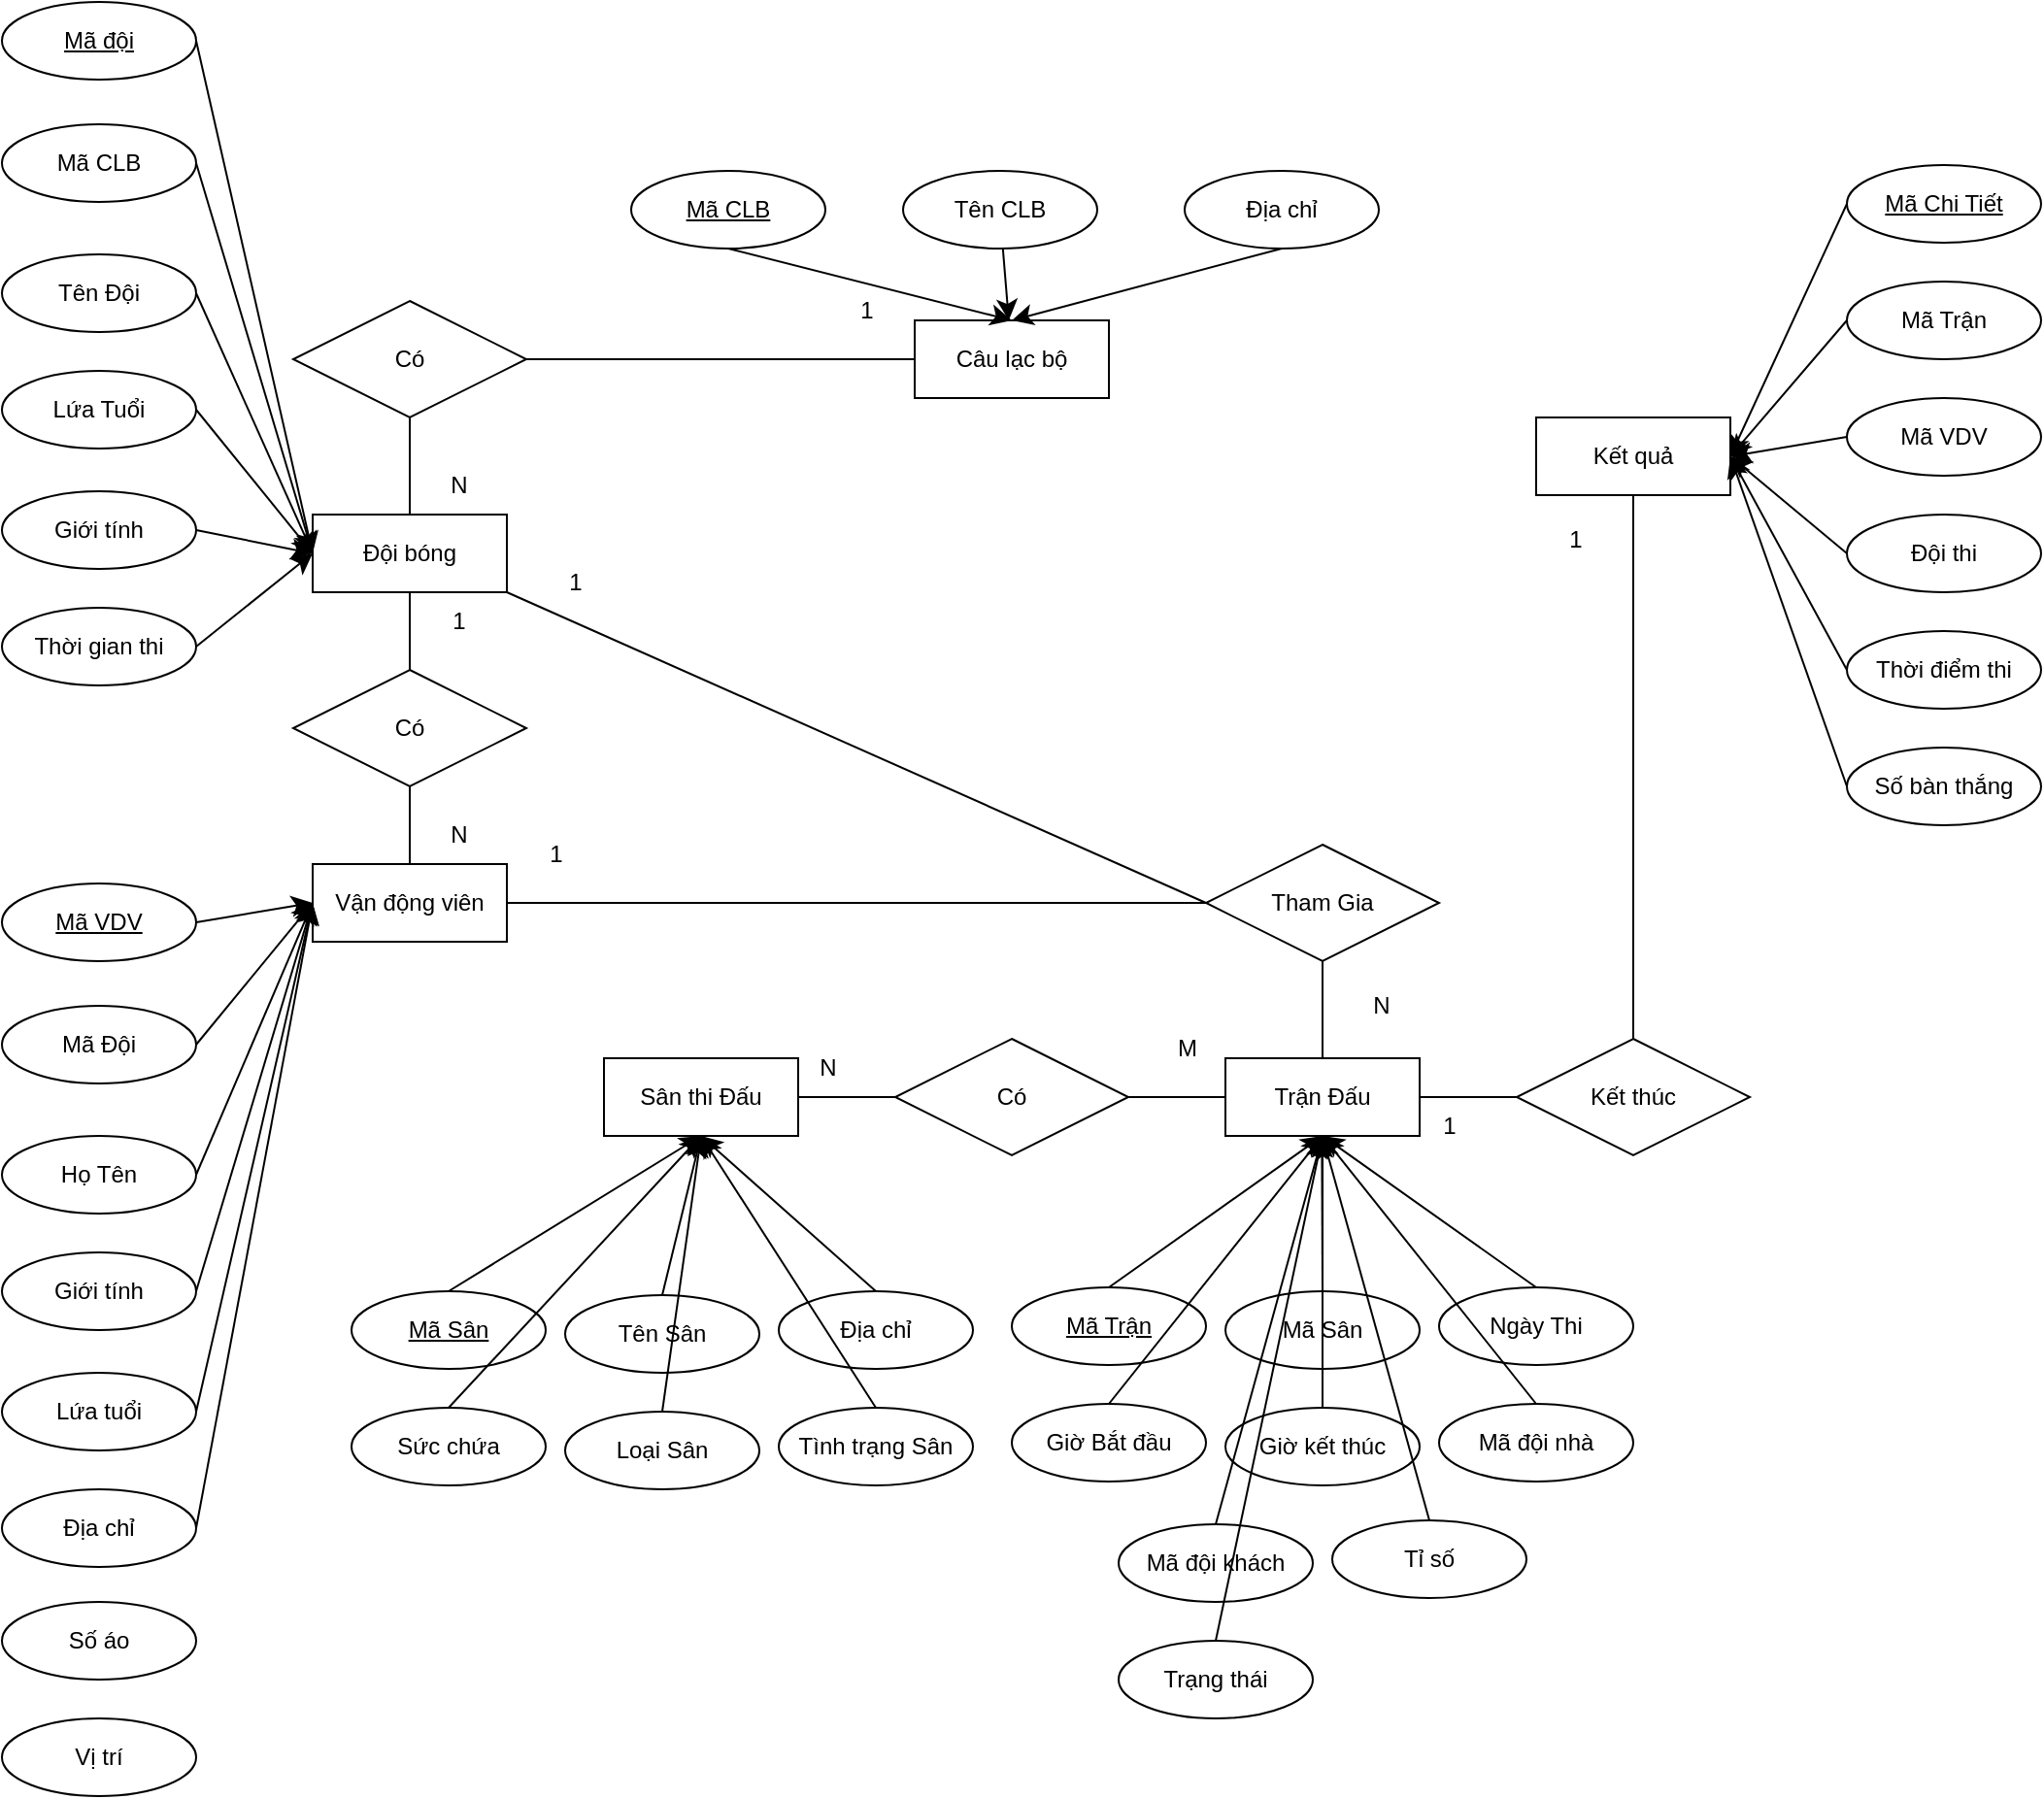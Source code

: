 <mxfile version="26.2.9">
  <diagram name="Page-1" id="LJMIocnOtJOFXcC34Mre">
    <mxGraphModel dx="1337" dy="1654" grid="1" gridSize="10" guides="1" tooltips="1" connect="1" arrows="1" fold="1" page="1" pageScale="1" pageWidth="850" pageHeight="1100" math="0" shadow="0">
      <root>
        <mxCell id="0" />
        <mxCell id="1" parent="0" />
        <mxCell id="Qqn3T_knoZ8Ydlienqm9-2" value="Câu lạc bộ" style="whiteSpace=wrap;html=1;align=center;" parent="1" vertex="1">
          <mxGeometry x="340" y="100" width="100" height="40" as="geometry" />
        </mxCell>
        <mxCell id="Qqn3T_knoZ8Ydlienqm9-3" value="Đội bóng" style="whiteSpace=wrap;html=1;align=center;" parent="1" vertex="1">
          <mxGeometry x="30" y="200" width="100" height="40" as="geometry" />
        </mxCell>
        <mxCell id="Qqn3T_knoZ8Ydlienqm9-4" value="Vận động viên" style="whiteSpace=wrap;html=1;align=center;" parent="1" vertex="1">
          <mxGeometry x="30" y="380" width="100" height="40" as="geometry" />
        </mxCell>
        <mxCell id="Qqn3T_knoZ8Ydlienqm9-5" value="Sân thi Đấu" style="whiteSpace=wrap;html=1;align=center;" parent="1" vertex="1">
          <mxGeometry x="180" y="480" width="100" height="40" as="geometry" />
        </mxCell>
        <mxCell id="Qqn3T_knoZ8Ydlienqm9-6" value="Trận Đấu" style="whiteSpace=wrap;html=1;align=center;" parent="1" vertex="1">
          <mxGeometry x="500" y="480" width="100" height="40" as="geometry" />
        </mxCell>
        <mxCell id="Qqn3T_knoZ8Ydlienqm9-7" value="Kết quả" style="whiteSpace=wrap;html=1;align=center;" parent="1" vertex="1">
          <mxGeometry x="660" y="150" width="100" height="40" as="geometry" />
        </mxCell>
        <mxCell id="Qqn3T_knoZ8Ydlienqm9-10" value="Có" style="shape=rhombus;perimeter=rhombusPerimeter;whiteSpace=wrap;html=1;align=center;" parent="1" vertex="1">
          <mxGeometry x="20" y="90" width="120" height="60" as="geometry" />
        </mxCell>
        <mxCell id="Qqn3T_knoZ8Ydlienqm9-11" value="Có" style="shape=rhombus;perimeter=rhombusPerimeter;whiteSpace=wrap;html=1;align=center;" parent="1" vertex="1">
          <mxGeometry x="20" y="280" width="120" height="60" as="geometry" />
        </mxCell>
        <mxCell id="Qqn3T_knoZ8Ydlienqm9-12" value="Có" style="shape=rhombus;perimeter=rhombusPerimeter;whiteSpace=wrap;html=1;align=center;" parent="1" vertex="1">
          <mxGeometry x="330" y="470" width="120" height="60" as="geometry" />
        </mxCell>
        <mxCell id="Qqn3T_knoZ8Ydlienqm9-13" value="Tham Gia" style="shape=rhombus;perimeter=rhombusPerimeter;whiteSpace=wrap;html=1;align=center;" parent="1" vertex="1">
          <mxGeometry x="490" y="370" width="120" height="60" as="geometry" />
        </mxCell>
        <mxCell id="Qqn3T_knoZ8Ydlienqm9-14" value="Kết thúc" style="shape=rhombus;perimeter=rhombusPerimeter;whiteSpace=wrap;html=1;align=center;" parent="1" vertex="1">
          <mxGeometry x="650" y="470" width="120" height="60" as="geometry" />
        </mxCell>
        <mxCell id="Qqn3T_knoZ8Ydlienqm9-15" value="" style="endArrow=none;html=1;rounded=0;exitX=1;exitY=0.5;exitDx=0;exitDy=0;entryX=0;entryY=0.5;entryDx=0;entryDy=0;" parent="1" source="Qqn3T_knoZ8Ydlienqm9-10" target="Qqn3T_knoZ8Ydlienqm9-2" edge="1">
          <mxGeometry relative="1" as="geometry">
            <mxPoint x="460" y="320" as="sourcePoint" />
            <mxPoint x="620" y="320" as="targetPoint" />
          </mxGeometry>
        </mxCell>
        <mxCell id="Qqn3T_knoZ8Ydlienqm9-16" value="1" style="text;html=1;align=center;verticalAlign=middle;resizable=0;points=[];autosize=1;strokeColor=none;fillColor=none;" parent="1" vertex="1">
          <mxGeometry x="300" y="80" width="30" height="30" as="geometry" />
        </mxCell>
        <mxCell id="Qqn3T_knoZ8Ydlienqm9-17" value="" style="endArrow=none;html=1;rounded=0;exitX=0.5;exitY=1;exitDx=0;exitDy=0;entryX=0.5;entryY=0;entryDx=0;entryDy=0;" parent="1" source="Qqn3T_knoZ8Ydlienqm9-10" target="Qqn3T_knoZ8Ydlienqm9-3" edge="1">
          <mxGeometry relative="1" as="geometry">
            <mxPoint x="470" y="370" as="sourcePoint" />
            <mxPoint x="630" y="370" as="targetPoint" />
          </mxGeometry>
        </mxCell>
        <mxCell id="Qqn3T_knoZ8Ydlienqm9-18" value="N" style="text;html=1;align=center;verticalAlign=middle;resizable=0;points=[];autosize=1;strokeColor=none;fillColor=none;" parent="1" vertex="1">
          <mxGeometry x="90" y="170" width="30" height="30" as="geometry" />
        </mxCell>
        <mxCell id="Qqn3T_knoZ8Ydlienqm9-19" value="" style="endArrow=none;html=1;rounded=0;exitX=0.5;exitY=1;exitDx=0;exitDy=0;" parent="1" source="Qqn3T_knoZ8Ydlienqm9-3" target="Qqn3T_knoZ8Ydlienqm9-11" edge="1">
          <mxGeometry relative="1" as="geometry">
            <mxPoint x="470" y="370" as="sourcePoint" />
            <mxPoint x="630" y="370" as="targetPoint" />
          </mxGeometry>
        </mxCell>
        <mxCell id="Qqn3T_knoZ8Ydlienqm9-20" value="1" style="text;html=1;align=center;verticalAlign=middle;resizable=0;points=[];autosize=1;strokeColor=none;fillColor=none;" parent="1" vertex="1">
          <mxGeometry x="90" y="240" width="30" height="30" as="geometry" />
        </mxCell>
        <mxCell id="Qqn3T_knoZ8Ydlienqm9-22" value="" style="endArrow=none;html=1;rounded=0;exitX=0.5;exitY=1;exitDx=0;exitDy=0;entryX=0.5;entryY=0;entryDx=0;entryDy=0;" parent="1" source="Qqn3T_knoZ8Ydlienqm9-11" target="Qqn3T_knoZ8Ydlienqm9-4" edge="1">
          <mxGeometry relative="1" as="geometry">
            <mxPoint x="470" y="370" as="sourcePoint" />
            <mxPoint x="630" y="370" as="targetPoint" />
          </mxGeometry>
        </mxCell>
        <mxCell id="Qqn3T_knoZ8Ydlienqm9-23" value="N" style="text;html=1;align=center;verticalAlign=middle;resizable=0;points=[];autosize=1;strokeColor=none;fillColor=none;" parent="1" vertex="1">
          <mxGeometry x="90" y="350" width="30" height="30" as="geometry" />
        </mxCell>
        <mxCell id="Qqn3T_knoZ8Ydlienqm9-24" value="" style="endArrow=none;html=1;rounded=0;exitX=1;exitY=0.5;exitDx=0;exitDy=0;entryX=0;entryY=0.5;entryDx=0;entryDy=0;" parent="1" source="Qqn3T_knoZ8Ydlienqm9-5" target="Qqn3T_knoZ8Ydlienqm9-12" edge="1">
          <mxGeometry relative="1" as="geometry">
            <mxPoint x="460" y="320" as="sourcePoint" />
            <mxPoint x="620" y="320" as="targetPoint" />
          </mxGeometry>
        </mxCell>
        <mxCell id="Qqn3T_knoZ8Ydlienqm9-25" value="N" style="text;html=1;align=center;verticalAlign=middle;resizable=0;points=[];autosize=1;strokeColor=none;fillColor=none;" parent="1" vertex="1">
          <mxGeometry x="280" y="470" width="30" height="30" as="geometry" />
        </mxCell>
        <mxCell id="Qqn3T_knoZ8Ydlienqm9-26" value="" style="endArrow=none;html=1;rounded=0;exitX=1;exitY=0.5;exitDx=0;exitDy=0;entryX=0;entryY=0.5;entryDx=0;entryDy=0;" parent="1" source="Qqn3T_knoZ8Ydlienqm9-12" target="Qqn3T_knoZ8Ydlienqm9-6" edge="1">
          <mxGeometry relative="1" as="geometry">
            <mxPoint x="460" y="320" as="sourcePoint" />
            <mxPoint x="620" y="320" as="targetPoint" />
          </mxGeometry>
        </mxCell>
        <mxCell id="Qqn3T_knoZ8Ydlienqm9-27" value="M" style="text;html=1;align=center;verticalAlign=middle;resizable=0;points=[];autosize=1;strokeColor=none;fillColor=none;" parent="1" vertex="1">
          <mxGeometry x="465" y="460" width="30" height="30" as="geometry" />
        </mxCell>
        <mxCell id="Qqn3T_knoZ8Ydlienqm9-28" value="" style="endArrow=none;html=1;rounded=0;exitX=1;exitY=0.5;exitDx=0;exitDy=0;entryX=0;entryY=0.5;entryDx=0;entryDy=0;" parent="1" source="Qqn3T_knoZ8Ydlienqm9-6" target="Qqn3T_knoZ8Ydlienqm9-14" edge="1">
          <mxGeometry relative="1" as="geometry">
            <mxPoint x="510" y="320" as="sourcePoint" />
            <mxPoint x="670" y="320" as="targetPoint" />
          </mxGeometry>
        </mxCell>
        <mxCell id="Qqn3T_knoZ8Ydlienqm9-29" value="" style="endArrow=none;html=1;rounded=0;exitX=0.5;exitY=1;exitDx=0;exitDy=0;" parent="1" source="Qqn3T_knoZ8Ydlienqm9-7" target="Qqn3T_knoZ8Ydlienqm9-14" edge="1">
          <mxGeometry relative="1" as="geometry">
            <mxPoint x="510" y="320" as="sourcePoint" />
            <mxPoint x="670" y="320" as="targetPoint" />
          </mxGeometry>
        </mxCell>
        <mxCell id="Qqn3T_knoZ8Ydlienqm9-30" value="1" style="text;html=1;align=center;verticalAlign=middle;resizable=0;points=[];autosize=1;strokeColor=none;fillColor=none;" parent="1" vertex="1">
          <mxGeometry x="600" y="500" width="30" height="30" as="geometry" />
        </mxCell>
        <mxCell id="Qqn3T_knoZ8Ydlienqm9-31" value="1" style="text;html=1;align=center;verticalAlign=middle;resizable=0;points=[];autosize=1;strokeColor=none;fillColor=none;" parent="1" vertex="1">
          <mxGeometry x="665" y="198" width="30" height="30" as="geometry" />
        </mxCell>
        <mxCell id="Qqn3T_knoZ8Ydlienqm9-32" value="" style="endArrow=none;html=1;rounded=0;exitX=1;exitY=0.5;exitDx=0;exitDy=0;entryX=0;entryY=0.5;entryDx=0;entryDy=0;" parent="1" source="Qqn3T_knoZ8Ydlienqm9-4" target="Qqn3T_knoZ8Ydlienqm9-13" edge="1">
          <mxGeometry relative="1" as="geometry">
            <mxPoint x="360" y="160" as="sourcePoint" />
            <mxPoint x="520" y="160" as="targetPoint" />
          </mxGeometry>
        </mxCell>
        <mxCell id="Qqn3T_knoZ8Ydlienqm9-34" value="1" style="text;html=1;align=center;verticalAlign=middle;resizable=0;points=[];autosize=1;strokeColor=none;fillColor=none;" parent="1" vertex="1">
          <mxGeometry x="140" y="360" width="30" height="30" as="geometry" />
        </mxCell>
        <mxCell id="Qqn3T_knoZ8Ydlienqm9-35" value="" style="endArrow=none;html=1;rounded=0;exitX=0.5;exitY=1;exitDx=0;exitDy=0;entryX=0.5;entryY=0;entryDx=0;entryDy=0;" parent="1" source="Qqn3T_knoZ8Ydlienqm9-13" target="Qqn3T_knoZ8Ydlienqm9-6" edge="1">
          <mxGeometry relative="1" as="geometry">
            <mxPoint x="360" y="160" as="sourcePoint" />
            <mxPoint x="520" y="160" as="targetPoint" />
          </mxGeometry>
        </mxCell>
        <mxCell id="Qqn3T_knoZ8Ydlienqm9-37" value="N" style="text;html=1;align=center;verticalAlign=middle;resizable=0;points=[];autosize=1;strokeColor=none;fillColor=none;" parent="1" vertex="1">
          <mxGeometry x="565" y="438" width="30" height="30" as="geometry" />
        </mxCell>
        <mxCell id="Qqn3T_knoZ8Ydlienqm9-38" value="" style="endArrow=none;html=1;rounded=0;exitX=1;exitY=1;exitDx=0;exitDy=0;entryX=0;entryY=0.5;entryDx=0;entryDy=0;" parent="1" source="Qqn3T_knoZ8Ydlienqm9-3" target="Qqn3T_knoZ8Ydlienqm9-13" edge="1">
          <mxGeometry relative="1" as="geometry">
            <mxPoint x="360" y="310" as="sourcePoint" />
            <mxPoint x="520" y="310" as="targetPoint" />
          </mxGeometry>
        </mxCell>
        <mxCell id="Qqn3T_knoZ8Ydlienqm9-39" value="1" style="text;html=1;align=center;verticalAlign=middle;resizable=0;points=[];autosize=1;strokeColor=none;fillColor=none;" parent="1" vertex="1">
          <mxGeometry x="150" y="220" width="30" height="30" as="geometry" />
        </mxCell>
        <mxCell id="elkfzXepQZMupCXeGVAJ-6" style="edgeStyle=none;curved=1;rounded=0;orthogonalLoop=1;jettySize=auto;html=1;exitX=0.5;exitY=1;exitDx=0;exitDy=0;entryX=0.5;entryY=0;entryDx=0;entryDy=0;fontSize=12;startSize=8;endSize=8;" edge="1" parent="1" source="elkfzXepQZMupCXeGVAJ-1" target="Qqn3T_knoZ8Ydlienqm9-2">
          <mxGeometry relative="1" as="geometry" />
        </mxCell>
        <mxCell id="elkfzXepQZMupCXeGVAJ-1" value="&lt;u&gt;Mã CLB&lt;/u&gt;" style="ellipse;whiteSpace=wrap;html=1;align=center;" vertex="1" parent="1">
          <mxGeometry x="194" y="23" width="100" height="40" as="geometry" />
        </mxCell>
        <mxCell id="elkfzXepQZMupCXeGVAJ-7" style="edgeStyle=none;curved=1;rounded=0;orthogonalLoop=1;jettySize=auto;html=1;fontSize=12;startSize=8;endSize=8;" edge="1" parent="1" source="elkfzXepQZMupCXeGVAJ-2" target="Qqn3T_knoZ8Ydlienqm9-2">
          <mxGeometry relative="1" as="geometry" />
        </mxCell>
        <mxCell id="elkfzXepQZMupCXeGVAJ-2" value="Tên CLB" style="ellipse;whiteSpace=wrap;html=1;align=center;" vertex="1" parent="1">
          <mxGeometry x="334" y="23" width="100" height="40" as="geometry" />
        </mxCell>
        <mxCell id="elkfzXepQZMupCXeGVAJ-10" style="edgeStyle=none;curved=1;rounded=0;orthogonalLoop=1;jettySize=auto;html=1;exitX=0.5;exitY=1;exitDx=0;exitDy=0;entryX=0.5;entryY=0;entryDx=0;entryDy=0;fontSize=12;startSize=8;endSize=8;" edge="1" parent="1" source="elkfzXepQZMupCXeGVAJ-3" target="Qqn3T_knoZ8Ydlienqm9-2">
          <mxGeometry relative="1" as="geometry" />
        </mxCell>
        <mxCell id="elkfzXepQZMupCXeGVAJ-3" value="Địa chỉ" style="ellipse;whiteSpace=wrap;html=1;align=center;" vertex="1" parent="1">
          <mxGeometry x="479" y="23" width="100" height="40" as="geometry" />
        </mxCell>
        <mxCell id="elkfzXepQZMupCXeGVAJ-18" style="edgeStyle=none;curved=1;rounded=0;orthogonalLoop=1;jettySize=auto;html=1;exitX=1;exitY=0.5;exitDx=0;exitDy=0;fontSize=12;startSize=8;endSize=8;" edge="1" parent="1" source="elkfzXepQZMupCXeGVAJ-11">
          <mxGeometry relative="1" as="geometry">
            <mxPoint x="30" y="220" as="targetPoint" />
          </mxGeometry>
        </mxCell>
        <mxCell id="elkfzXepQZMupCXeGVAJ-11" value="Mã CLB" style="ellipse;whiteSpace=wrap;html=1;align=center;" vertex="1" parent="1">
          <mxGeometry x="-130" y="-1" width="100" height="40" as="geometry" />
        </mxCell>
        <mxCell id="elkfzXepQZMupCXeGVAJ-17" style="edgeStyle=none;curved=1;rounded=0;orthogonalLoop=1;jettySize=auto;html=1;exitX=1;exitY=0.5;exitDx=0;exitDy=0;entryX=0;entryY=0.5;entryDx=0;entryDy=0;fontSize=12;startSize=8;endSize=8;" edge="1" parent="1" source="elkfzXepQZMupCXeGVAJ-12" target="Qqn3T_knoZ8Ydlienqm9-3">
          <mxGeometry relative="1" as="geometry" />
        </mxCell>
        <mxCell id="elkfzXepQZMupCXeGVAJ-12" value="Mã đội" style="ellipse;whiteSpace=wrap;html=1;align=center;fontStyle=4;" vertex="1" parent="1">
          <mxGeometry x="-130" y="-64" width="100" height="40" as="geometry" />
        </mxCell>
        <mxCell id="elkfzXepQZMupCXeGVAJ-19" style="edgeStyle=none;curved=1;rounded=0;orthogonalLoop=1;jettySize=auto;html=1;exitX=1;exitY=0.5;exitDx=0;exitDy=0;fontSize=12;startSize=8;endSize=8;" edge="1" parent="1" source="elkfzXepQZMupCXeGVAJ-13">
          <mxGeometry relative="1" as="geometry">
            <mxPoint x="30" y="220" as="targetPoint" />
          </mxGeometry>
        </mxCell>
        <mxCell id="elkfzXepQZMupCXeGVAJ-13" value="Tên Đội" style="ellipse;whiteSpace=wrap;html=1;align=center;" vertex="1" parent="1">
          <mxGeometry x="-130" y="66" width="100" height="40" as="geometry" />
        </mxCell>
        <mxCell id="elkfzXepQZMupCXeGVAJ-20" style="edgeStyle=none;curved=1;rounded=0;orthogonalLoop=1;jettySize=auto;html=1;exitX=1;exitY=0.5;exitDx=0;exitDy=0;fontSize=12;startSize=8;endSize=8;" edge="1" parent="1" source="elkfzXepQZMupCXeGVAJ-14">
          <mxGeometry relative="1" as="geometry">
            <mxPoint x="30" y="220" as="targetPoint" />
          </mxGeometry>
        </mxCell>
        <mxCell id="elkfzXepQZMupCXeGVAJ-14" value="Lứa Tuổi" style="ellipse;whiteSpace=wrap;html=1;align=center;" vertex="1" parent="1">
          <mxGeometry x="-130" y="126" width="100" height="40" as="geometry" />
        </mxCell>
        <mxCell id="elkfzXepQZMupCXeGVAJ-21" style="edgeStyle=none;curved=1;rounded=0;orthogonalLoop=1;jettySize=auto;html=1;exitX=1;exitY=0.5;exitDx=0;exitDy=0;fontSize=12;startSize=8;endSize=8;" edge="1" parent="1" source="elkfzXepQZMupCXeGVAJ-15">
          <mxGeometry relative="1" as="geometry">
            <mxPoint x="30" y="220" as="targetPoint" />
          </mxGeometry>
        </mxCell>
        <mxCell id="elkfzXepQZMupCXeGVAJ-15" value="Giới tính" style="ellipse;whiteSpace=wrap;html=1;align=center;" vertex="1" parent="1">
          <mxGeometry x="-130" y="188" width="100" height="40" as="geometry" />
        </mxCell>
        <mxCell id="elkfzXepQZMupCXeGVAJ-22" style="edgeStyle=none;curved=1;rounded=0;orthogonalLoop=1;jettySize=auto;html=1;exitX=1;exitY=0.5;exitDx=0;exitDy=0;fontSize=12;startSize=8;endSize=8;" edge="1" parent="1" source="elkfzXepQZMupCXeGVAJ-16">
          <mxGeometry relative="1" as="geometry">
            <mxPoint x="30" y="220" as="targetPoint" />
          </mxGeometry>
        </mxCell>
        <mxCell id="elkfzXepQZMupCXeGVAJ-16" value="Thời gian thi" style="ellipse;whiteSpace=wrap;html=1;align=center;" vertex="1" parent="1">
          <mxGeometry x="-130" y="248" width="100" height="40" as="geometry" />
        </mxCell>
        <mxCell id="elkfzXepQZMupCXeGVAJ-32" style="edgeStyle=none;curved=1;rounded=0;orthogonalLoop=1;jettySize=auto;html=1;exitX=1;exitY=0.5;exitDx=0;exitDy=0;fontSize=12;startSize=8;endSize=8;" edge="1" parent="1" source="elkfzXepQZMupCXeGVAJ-23">
          <mxGeometry relative="1" as="geometry">
            <mxPoint x="30" y="400" as="targetPoint" />
          </mxGeometry>
        </mxCell>
        <mxCell id="elkfzXepQZMupCXeGVAJ-23" value="Mã Đội" style="ellipse;whiteSpace=wrap;html=1;align=center;" vertex="1" parent="1">
          <mxGeometry x="-130" y="453" width="100" height="40" as="geometry" />
        </mxCell>
        <mxCell id="elkfzXepQZMupCXeGVAJ-31" style="edgeStyle=none;curved=1;rounded=0;orthogonalLoop=1;jettySize=auto;html=1;exitX=1;exitY=0.5;exitDx=0;exitDy=0;entryX=0;entryY=0.5;entryDx=0;entryDy=0;fontSize=12;startSize=8;endSize=8;" edge="1" parent="1" source="elkfzXepQZMupCXeGVAJ-24" target="Qqn3T_knoZ8Ydlienqm9-4">
          <mxGeometry relative="1" as="geometry" />
        </mxCell>
        <mxCell id="elkfzXepQZMupCXeGVAJ-24" value="Mã VDV" style="ellipse;whiteSpace=wrap;html=1;align=center;fontStyle=4;" vertex="1" parent="1">
          <mxGeometry x="-130" y="390" width="100" height="40" as="geometry" />
        </mxCell>
        <mxCell id="elkfzXepQZMupCXeGVAJ-33" style="edgeStyle=none;curved=1;rounded=0;orthogonalLoop=1;jettySize=auto;html=1;exitX=1;exitY=0.5;exitDx=0;exitDy=0;entryX=0;entryY=0.5;entryDx=0;entryDy=0;fontSize=12;startSize=8;endSize=8;" edge="1" parent="1" source="elkfzXepQZMupCXeGVAJ-25" target="Qqn3T_knoZ8Ydlienqm9-4">
          <mxGeometry relative="1" as="geometry" />
        </mxCell>
        <mxCell id="elkfzXepQZMupCXeGVAJ-25" value="Họ Tên" style="ellipse;whiteSpace=wrap;html=1;align=center;" vertex="1" parent="1">
          <mxGeometry x="-130" y="520" width="100" height="40" as="geometry" />
        </mxCell>
        <mxCell id="elkfzXepQZMupCXeGVAJ-34" style="edgeStyle=none;curved=1;rounded=0;orthogonalLoop=1;jettySize=auto;html=1;exitX=1;exitY=0.5;exitDx=0;exitDy=0;fontSize=12;startSize=8;endSize=8;" edge="1" parent="1" source="elkfzXepQZMupCXeGVAJ-26">
          <mxGeometry relative="1" as="geometry">
            <mxPoint x="30" y="400" as="targetPoint" />
          </mxGeometry>
        </mxCell>
        <mxCell id="elkfzXepQZMupCXeGVAJ-26" value="Giới tính" style="ellipse;whiteSpace=wrap;html=1;align=center;" vertex="1" parent="1">
          <mxGeometry x="-130" y="580" width="100" height="40" as="geometry" />
        </mxCell>
        <mxCell id="elkfzXepQZMupCXeGVAJ-35" style="edgeStyle=none;curved=1;rounded=0;orthogonalLoop=1;jettySize=auto;html=1;exitX=1;exitY=0.5;exitDx=0;exitDy=0;fontSize=12;startSize=8;endSize=8;" edge="1" parent="1" source="elkfzXepQZMupCXeGVAJ-27">
          <mxGeometry relative="1" as="geometry">
            <mxPoint x="30" y="400" as="targetPoint" />
          </mxGeometry>
        </mxCell>
        <mxCell id="elkfzXepQZMupCXeGVAJ-27" value="Lứa tuổi" style="ellipse;whiteSpace=wrap;html=1;align=center;" vertex="1" parent="1">
          <mxGeometry x="-130" y="642" width="100" height="40" as="geometry" />
        </mxCell>
        <mxCell id="elkfzXepQZMupCXeGVAJ-36" style="edgeStyle=none;curved=1;rounded=0;orthogonalLoop=1;jettySize=auto;html=1;exitX=1;exitY=0.5;exitDx=0;exitDy=0;fontSize=12;startSize=8;endSize=8;" edge="1" parent="1" source="elkfzXepQZMupCXeGVAJ-28">
          <mxGeometry relative="1" as="geometry">
            <mxPoint x="30" y="400" as="targetPoint" />
          </mxGeometry>
        </mxCell>
        <mxCell id="elkfzXepQZMupCXeGVAJ-28" value="Địa chỉ" style="ellipse;whiteSpace=wrap;html=1;align=center;" vertex="1" parent="1">
          <mxGeometry x="-130" y="702" width="100" height="40" as="geometry" />
        </mxCell>
        <mxCell id="elkfzXepQZMupCXeGVAJ-29" value="Số áo" style="ellipse;whiteSpace=wrap;html=1;align=center;" vertex="1" parent="1">
          <mxGeometry x="-130" y="760" width="100" height="40" as="geometry" />
        </mxCell>
        <mxCell id="elkfzXepQZMupCXeGVAJ-30" value="Vị trí" style="ellipse;whiteSpace=wrap;html=1;align=center;" vertex="1" parent="1">
          <mxGeometry x="-130" y="820" width="100" height="40" as="geometry" />
        </mxCell>
        <mxCell id="elkfzXepQZMupCXeGVAJ-43" style="edgeStyle=none;curved=1;rounded=0;orthogonalLoop=1;jettySize=auto;html=1;exitX=0.5;exitY=0;exitDx=0;exitDy=0;entryX=0.5;entryY=1;entryDx=0;entryDy=0;fontSize=12;startSize=8;endSize=8;" edge="1" parent="1" source="elkfzXepQZMupCXeGVAJ-37" target="Qqn3T_knoZ8Ydlienqm9-5">
          <mxGeometry relative="1" as="geometry" />
        </mxCell>
        <mxCell id="elkfzXepQZMupCXeGVAJ-37" value="Mã Sân" style="ellipse;whiteSpace=wrap;html=1;align=center;fontStyle=4;" vertex="1" parent="1">
          <mxGeometry x="50" y="600" width="100" height="40" as="geometry" />
        </mxCell>
        <mxCell id="elkfzXepQZMupCXeGVAJ-44" style="edgeStyle=none;curved=1;rounded=0;orthogonalLoop=1;jettySize=auto;html=1;exitX=0.5;exitY=0;exitDx=0;exitDy=0;fontSize=12;startSize=8;endSize=8;" edge="1" parent="1" source="elkfzXepQZMupCXeGVAJ-38">
          <mxGeometry relative="1" as="geometry">
            <mxPoint x="230" y="520" as="targetPoint" />
          </mxGeometry>
        </mxCell>
        <mxCell id="elkfzXepQZMupCXeGVAJ-38" value="Tên Sân" style="ellipse;whiteSpace=wrap;html=1;align=center;" vertex="1" parent="1">
          <mxGeometry x="160" y="602" width="100" height="40" as="geometry" />
        </mxCell>
        <mxCell id="elkfzXepQZMupCXeGVAJ-48" style="edgeStyle=none;curved=1;rounded=0;orthogonalLoop=1;jettySize=auto;html=1;exitX=0.5;exitY=0;exitDx=0;exitDy=0;fontSize=12;startSize=8;endSize=8;" edge="1" parent="1" source="elkfzXepQZMupCXeGVAJ-39">
          <mxGeometry relative="1" as="geometry">
            <mxPoint x="230" y="520" as="targetPoint" />
          </mxGeometry>
        </mxCell>
        <mxCell id="elkfzXepQZMupCXeGVAJ-39" value="Địa chỉ" style="ellipse;whiteSpace=wrap;html=1;align=center;" vertex="1" parent="1">
          <mxGeometry x="270" y="600" width="100" height="40" as="geometry" />
        </mxCell>
        <mxCell id="elkfzXepQZMupCXeGVAJ-45" style="edgeStyle=none;curved=1;rounded=0;orthogonalLoop=1;jettySize=auto;html=1;exitX=0.5;exitY=0;exitDx=0;exitDy=0;fontSize=12;startSize=8;endSize=8;" edge="1" parent="1" source="elkfzXepQZMupCXeGVAJ-40">
          <mxGeometry relative="1" as="geometry">
            <mxPoint x="230" y="520" as="targetPoint" />
          </mxGeometry>
        </mxCell>
        <mxCell id="elkfzXepQZMupCXeGVAJ-40" value="Sức chứa" style="ellipse;whiteSpace=wrap;html=1;align=center;" vertex="1" parent="1">
          <mxGeometry x="50" y="660" width="100" height="40" as="geometry" />
        </mxCell>
        <mxCell id="elkfzXepQZMupCXeGVAJ-46" style="edgeStyle=none;curved=1;rounded=0;orthogonalLoop=1;jettySize=auto;html=1;exitX=0.5;exitY=0;exitDx=0;exitDy=0;entryX=0.5;entryY=1;entryDx=0;entryDy=0;fontSize=12;startSize=8;endSize=8;" edge="1" parent="1" source="elkfzXepQZMupCXeGVAJ-41" target="Qqn3T_knoZ8Ydlienqm9-5">
          <mxGeometry relative="1" as="geometry" />
        </mxCell>
        <mxCell id="elkfzXepQZMupCXeGVAJ-41" value="Loại Sân" style="ellipse;whiteSpace=wrap;html=1;align=center;" vertex="1" parent="1">
          <mxGeometry x="160" y="662" width="100" height="40" as="geometry" />
        </mxCell>
        <mxCell id="elkfzXepQZMupCXeGVAJ-47" style="edgeStyle=none;curved=1;rounded=0;orthogonalLoop=1;jettySize=auto;html=1;exitX=0.5;exitY=0;exitDx=0;exitDy=0;fontSize=12;startSize=8;endSize=8;" edge="1" parent="1" source="elkfzXepQZMupCXeGVAJ-42">
          <mxGeometry relative="1" as="geometry">
            <mxPoint x="230" y="520" as="targetPoint" />
          </mxGeometry>
        </mxCell>
        <mxCell id="elkfzXepQZMupCXeGVAJ-42" value="Tình trạng Sân" style="ellipse;whiteSpace=wrap;html=1;align=center;" vertex="1" parent="1">
          <mxGeometry x="270" y="660" width="100" height="40" as="geometry" />
        </mxCell>
        <mxCell id="elkfzXepQZMupCXeGVAJ-72" style="edgeStyle=none;curved=1;rounded=0;orthogonalLoop=1;jettySize=auto;html=1;exitX=0.5;exitY=0;exitDx=0;exitDy=0;entryX=0.5;entryY=1;entryDx=0;entryDy=0;fontSize=12;startSize=8;endSize=8;" edge="1" parent="1" source="elkfzXepQZMupCXeGVAJ-49" target="Qqn3T_knoZ8Ydlienqm9-6">
          <mxGeometry relative="1" as="geometry" />
        </mxCell>
        <mxCell id="elkfzXepQZMupCXeGVAJ-49" value="Mã Trận" style="ellipse;whiteSpace=wrap;html=1;align=center;fontStyle=4;" vertex="1" parent="1">
          <mxGeometry x="390" y="598" width="100" height="40" as="geometry" />
        </mxCell>
        <mxCell id="elkfzXepQZMupCXeGVAJ-73" style="edgeStyle=none;curved=1;rounded=0;orthogonalLoop=1;jettySize=auto;html=1;exitX=0.5;exitY=0;exitDx=0;exitDy=0;fontSize=12;startSize=8;endSize=8;" edge="1" parent="1" source="elkfzXepQZMupCXeGVAJ-50">
          <mxGeometry relative="1" as="geometry">
            <mxPoint x="549.667" y="520" as="targetPoint" />
          </mxGeometry>
        </mxCell>
        <mxCell id="elkfzXepQZMupCXeGVAJ-50" value="Mã Sân" style="ellipse;whiteSpace=wrap;html=1;align=center;" vertex="1" parent="1">
          <mxGeometry x="500" y="600" width="100" height="40" as="geometry" />
        </mxCell>
        <mxCell id="elkfzXepQZMupCXeGVAJ-74" style="edgeStyle=none;curved=1;rounded=0;orthogonalLoop=1;jettySize=auto;html=1;exitX=0.5;exitY=0;exitDx=0;exitDy=0;fontSize=12;startSize=8;endSize=8;" edge="1" parent="1" source="elkfzXepQZMupCXeGVAJ-51">
          <mxGeometry relative="1" as="geometry">
            <mxPoint x="550" y="520" as="targetPoint" />
          </mxGeometry>
        </mxCell>
        <mxCell id="elkfzXepQZMupCXeGVAJ-51" value="Ngày Thi" style="ellipse;whiteSpace=wrap;html=1;align=center;" vertex="1" parent="1">
          <mxGeometry x="610" y="598" width="100" height="40" as="geometry" />
        </mxCell>
        <mxCell id="elkfzXepQZMupCXeGVAJ-75" style="edgeStyle=none;curved=1;rounded=0;orthogonalLoop=1;jettySize=auto;html=1;exitX=0.5;exitY=0;exitDx=0;exitDy=0;entryX=0.5;entryY=1;entryDx=0;entryDy=0;fontSize=12;startSize=8;endSize=8;" edge="1" parent="1" source="elkfzXepQZMupCXeGVAJ-52" target="Qqn3T_knoZ8Ydlienqm9-6">
          <mxGeometry relative="1" as="geometry" />
        </mxCell>
        <mxCell id="elkfzXepQZMupCXeGVAJ-52" value="Giờ Bắt đầu" style="ellipse;whiteSpace=wrap;html=1;align=center;" vertex="1" parent="1">
          <mxGeometry x="390" y="658" width="100" height="40" as="geometry" />
        </mxCell>
        <mxCell id="elkfzXepQZMupCXeGVAJ-76" style="edgeStyle=none;curved=1;rounded=0;orthogonalLoop=1;jettySize=auto;html=1;exitX=0.5;exitY=0;exitDx=0;exitDy=0;fontSize=12;startSize=8;endSize=8;" edge="1" parent="1" source="elkfzXepQZMupCXeGVAJ-53" target="Qqn3T_knoZ8Ydlienqm9-6">
          <mxGeometry relative="1" as="geometry" />
        </mxCell>
        <mxCell id="elkfzXepQZMupCXeGVAJ-53" value="Giờ kết thúc" style="ellipse;whiteSpace=wrap;html=1;align=center;" vertex="1" parent="1">
          <mxGeometry x="500" y="660" width="100" height="40" as="geometry" />
        </mxCell>
        <mxCell id="elkfzXepQZMupCXeGVAJ-77" style="edgeStyle=none;curved=1;rounded=0;orthogonalLoop=1;jettySize=auto;html=1;exitX=0.5;exitY=0;exitDx=0;exitDy=0;fontSize=12;startSize=8;endSize=8;" edge="1" parent="1" source="elkfzXepQZMupCXeGVAJ-54">
          <mxGeometry relative="1" as="geometry">
            <mxPoint x="550" y="520" as="targetPoint" />
          </mxGeometry>
        </mxCell>
        <mxCell id="elkfzXepQZMupCXeGVAJ-54" value="Mã đội nhà" style="ellipse;whiteSpace=wrap;html=1;align=center;" vertex="1" parent="1">
          <mxGeometry x="610" y="658" width="100" height="40" as="geometry" />
        </mxCell>
        <mxCell id="elkfzXepQZMupCXeGVAJ-78" style="edgeStyle=none;curved=1;rounded=0;orthogonalLoop=1;jettySize=auto;html=1;exitX=0.5;exitY=0;exitDx=0;exitDy=0;fontSize=12;startSize=8;endSize=8;" edge="1" parent="1" source="elkfzXepQZMupCXeGVAJ-55">
          <mxGeometry relative="1" as="geometry">
            <mxPoint x="550" y="520" as="targetPoint" />
          </mxGeometry>
        </mxCell>
        <mxCell id="elkfzXepQZMupCXeGVAJ-55" value="Mã đội khách" style="ellipse;whiteSpace=wrap;html=1;align=center;" vertex="1" parent="1">
          <mxGeometry x="445" y="720" width="100" height="40" as="geometry" />
        </mxCell>
        <mxCell id="elkfzXepQZMupCXeGVAJ-79" style="edgeStyle=none;curved=1;rounded=0;orthogonalLoop=1;jettySize=auto;html=1;exitX=0.5;exitY=0;exitDx=0;exitDy=0;fontSize=12;startSize=8;endSize=8;" edge="1" parent="1" source="elkfzXepQZMupCXeGVAJ-56">
          <mxGeometry relative="1" as="geometry">
            <mxPoint x="550" y="520" as="targetPoint" />
          </mxGeometry>
        </mxCell>
        <mxCell id="elkfzXepQZMupCXeGVAJ-56" value="Tỉ số" style="ellipse;whiteSpace=wrap;html=1;align=center;" vertex="1" parent="1">
          <mxGeometry x="555" y="718" width="100" height="40" as="geometry" />
        </mxCell>
        <mxCell id="elkfzXepQZMupCXeGVAJ-80" style="edgeStyle=none;curved=1;rounded=0;orthogonalLoop=1;jettySize=auto;html=1;exitX=0.5;exitY=0;exitDx=0;exitDy=0;fontSize=12;startSize=8;endSize=8;" edge="1" parent="1" source="elkfzXepQZMupCXeGVAJ-57">
          <mxGeometry relative="1" as="geometry">
            <mxPoint x="550" y="520" as="targetPoint" />
          </mxGeometry>
        </mxCell>
        <mxCell id="elkfzXepQZMupCXeGVAJ-57" value="Trạng thái" style="ellipse;whiteSpace=wrap;html=1;align=center;" vertex="1" parent="1">
          <mxGeometry x="445" y="780" width="100" height="40" as="geometry" />
        </mxCell>
        <mxCell id="elkfzXepQZMupCXeGVAJ-66" style="edgeStyle=none;curved=1;rounded=0;orthogonalLoop=1;jettySize=auto;html=1;exitX=0;exitY=0.5;exitDx=0;exitDy=0;entryX=1;entryY=0.5;entryDx=0;entryDy=0;fontSize=12;startSize=8;endSize=8;" edge="1" parent="1" source="elkfzXepQZMupCXeGVAJ-59" target="Qqn3T_knoZ8Ydlienqm9-7">
          <mxGeometry relative="1" as="geometry" />
        </mxCell>
        <mxCell id="elkfzXepQZMupCXeGVAJ-59" value="Mã Chi Tiết" style="ellipse;whiteSpace=wrap;html=1;align=center;fontStyle=4;" vertex="1" parent="1">
          <mxGeometry x="820" y="20" width="100" height="40" as="geometry" />
        </mxCell>
        <mxCell id="elkfzXepQZMupCXeGVAJ-67" style="edgeStyle=none;curved=1;rounded=0;orthogonalLoop=1;jettySize=auto;html=1;exitX=0;exitY=0.5;exitDx=0;exitDy=0;fontSize=12;startSize=8;endSize=8;" edge="1" parent="1" source="elkfzXepQZMupCXeGVAJ-60">
          <mxGeometry relative="1" as="geometry">
            <mxPoint x="760" y="170" as="targetPoint" />
          </mxGeometry>
        </mxCell>
        <mxCell id="elkfzXepQZMupCXeGVAJ-60" value="Mã Trận" style="ellipse;whiteSpace=wrap;html=1;align=center;" vertex="1" parent="1">
          <mxGeometry x="820" y="80" width="100" height="40" as="geometry" />
        </mxCell>
        <mxCell id="elkfzXepQZMupCXeGVAJ-68" style="edgeStyle=none;curved=1;rounded=0;orthogonalLoop=1;jettySize=auto;html=1;exitX=0;exitY=0.5;exitDx=0;exitDy=0;fontSize=12;startSize=8;endSize=8;" edge="1" parent="1" source="elkfzXepQZMupCXeGVAJ-61">
          <mxGeometry relative="1" as="geometry">
            <mxPoint x="760" y="170" as="targetPoint" />
          </mxGeometry>
        </mxCell>
        <mxCell id="elkfzXepQZMupCXeGVAJ-61" value="Mã VDV" style="ellipse;whiteSpace=wrap;html=1;align=center;" vertex="1" parent="1">
          <mxGeometry x="820" y="140" width="100" height="40" as="geometry" />
        </mxCell>
        <mxCell id="elkfzXepQZMupCXeGVAJ-69" style="edgeStyle=none;curved=1;rounded=0;orthogonalLoop=1;jettySize=auto;html=1;exitX=0;exitY=0.5;exitDx=0;exitDy=0;entryX=1;entryY=0.5;entryDx=0;entryDy=0;fontSize=12;startSize=8;endSize=8;" edge="1" parent="1" source="elkfzXepQZMupCXeGVAJ-62" target="Qqn3T_knoZ8Ydlienqm9-7">
          <mxGeometry relative="1" as="geometry" />
        </mxCell>
        <mxCell id="elkfzXepQZMupCXeGVAJ-62" value="Đội thi" style="ellipse;whiteSpace=wrap;html=1;align=center;" vertex="1" parent="1">
          <mxGeometry x="820" y="200" width="100" height="40" as="geometry" />
        </mxCell>
        <mxCell id="elkfzXepQZMupCXeGVAJ-70" style="edgeStyle=none;curved=1;rounded=0;orthogonalLoop=1;jettySize=auto;html=1;exitX=0;exitY=0.5;exitDx=0;exitDy=0;fontSize=12;startSize=8;endSize=8;" edge="1" parent="1" source="elkfzXepQZMupCXeGVAJ-63">
          <mxGeometry relative="1" as="geometry">
            <mxPoint x="760" y="170" as="targetPoint" />
          </mxGeometry>
        </mxCell>
        <mxCell id="elkfzXepQZMupCXeGVAJ-63" value="Thời điểm thi" style="ellipse;whiteSpace=wrap;html=1;align=center;" vertex="1" parent="1">
          <mxGeometry x="820" y="260" width="100" height="40" as="geometry" />
        </mxCell>
        <mxCell id="elkfzXepQZMupCXeGVAJ-71" style="edgeStyle=none;curved=1;rounded=0;orthogonalLoop=1;jettySize=auto;html=1;exitX=0;exitY=0.5;exitDx=0;exitDy=0;fontSize=12;startSize=8;endSize=8;" edge="1" parent="1" source="elkfzXepQZMupCXeGVAJ-64">
          <mxGeometry relative="1" as="geometry">
            <mxPoint x="760" y="170" as="targetPoint" />
          </mxGeometry>
        </mxCell>
        <mxCell id="elkfzXepQZMupCXeGVAJ-64" value="Số bàn thắng" style="ellipse;whiteSpace=wrap;html=1;align=center;" vertex="1" parent="1">
          <mxGeometry x="820" y="320" width="100" height="40" as="geometry" />
        </mxCell>
      </root>
    </mxGraphModel>
  </diagram>
</mxfile>
